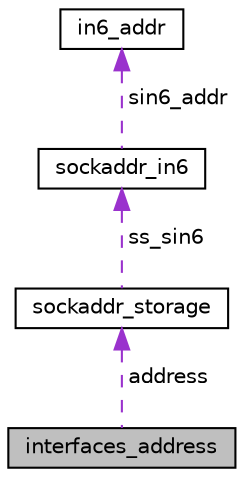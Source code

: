 digraph G
{
  edge [fontname="Helvetica",fontsize="10",labelfontname="Helvetica",labelfontsize="10"];
  node [fontname="Helvetica",fontsize="10",shape=record];
  Node1 [label="interfaces_address",height=0.2,width=0.4,color="black", fillcolor="grey75", style="filled" fontcolor="black"];
  Node2 -> Node1 [dir="back",color="darkorchid3",fontsize="10",style="dashed",label=" address" ,fontname="Helvetica"];
  Node2 [label="sockaddr_storage",height=0.2,width=0.4,color="black", fillcolor="white", style="filled",URL="$structsockaddr__storage.html"];
  Node3 -> Node2 [dir="back",color="darkorchid3",fontsize="10",style="dashed",label=" ss_sin6" ,fontname="Helvetica"];
  Node3 [label="sockaddr_in6",height=0.2,width=0.4,color="black", fillcolor="white", style="filled",URL="$structsockaddr__in6.html"];
  Node4 -> Node3 [dir="back",color="darkorchid3",fontsize="10",style="dashed",label=" sin6_addr" ,fontname="Helvetica"];
  Node4 [label="in6_addr",height=0.2,width=0.4,color="black", fillcolor="white", style="filled",URL="$structin6__addr.html"];
}
